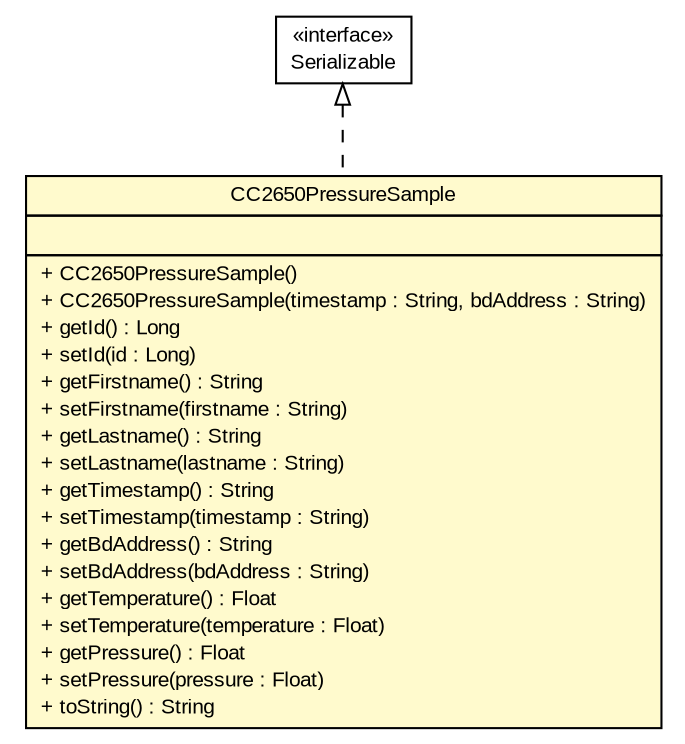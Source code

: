 #!/usr/local/bin/dot
#
# Class diagram 
# Generated by UMLGraph version R5_6 (http://www.umlgraph.org/)
#

digraph G {
	edge [fontname="arial",fontsize=10,labelfontname="arial",labelfontsize=10];
	node [fontname="arial",fontsize=10,shape=plaintext];
	nodesep=0.25;
	ranksep=0.5;
	// de.fhg.fit.biomos.sensorplatform.sample.CC2650PressureSample
	c1906 [label=<<table title="de.fhg.fit.biomos.sensorplatform.sample.CC2650PressureSample" border="0" cellborder="1" cellspacing="0" cellpadding="2" port="p" bgcolor="lemonChiffon" href="./CC2650PressureSample.html">
		<tr><td><table border="0" cellspacing="0" cellpadding="1">
<tr><td align="center" balign="center"> CC2650PressureSample </td></tr>
		</table></td></tr>
		<tr><td><table border="0" cellspacing="0" cellpadding="1">
<tr><td align="left" balign="left">  </td></tr>
		</table></td></tr>
		<tr><td><table border="0" cellspacing="0" cellpadding="1">
<tr><td align="left" balign="left"> + CC2650PressureSample() </td></tr>
<tr><td align="left" balign="left"> + CC2650PressureSample(timestamp : String, bdAddress : String) </td></tr>
<tr><td align="left" balign="left"> + getId() : Long </td></tr>
<tr><td align="left" balign="left"> + setId(id : Long) </td></tr>
<tr><td align="left" balign="left"> + getFirstname() : String </td></tr>
<tr><td align="left" balign="left"> + setFirstname(firstname : String) </td></tr>
<tr><td align="left" balign="left"> + getLastname() : String </td></tr>
<tr><td align="left" balign="left"> + setLastname(lastname : String) </td></tr>
<tr><td align="left" balign="left"> + getTimestamp() : String </td></tr>
<tr><td align="left" balign="left"> + setTimestamp(timestamp : String) </td></tr>
<tr><td align="left" balign="left"> + getBdAddress() : String </td></tr>
<tr><td align="left" balign="left"> + setBdAddress(bdAddress : String) </td></tr>
<tr><td align="left" balign="left"> + getTemperature() : Float </td></tr>
<tr><td align="left" balign="left"> + setTemperature(temperature : Float) </td></tr>
<tr><td align="left" balign="left"> + getPressure() : Float </td></tr>
<tr><td align="left" balign="left"> + setPressure(pressure : Float) </td></tr>
<tr><td align="left" balign="left"> + toString() : String </td></tr>
		</table></td></tr>
		</table>>, URL="./CC2650PressureSample.html", fontname="arial", fontcolor="black", fontsize=10.0];
	//de.fhg.fit.biomos.sensorplatform.sample.CC2650PressureSample implements java.io.Serializable
	c1967:p -> c1906:p [dir=back,arrowtail=empty,style=dashed];
	// java.io.Serializable
	c1967 [label=<<table title="java.io.Serializable" border="0" cellborder="1" cellspacing="0" cellpadding="2" port="p" href="http://java.sun.com/j2se/1.4.2/docs/api/java/io/Serializable.html">
		<tr><td><table border="0" cellspacing="0" cellpadding="1">
<tr><td align="center" balign="center"> &#171;interface&#187; </td></tr>
<tr><td align="center" balign="center"> Serializable </td></tr>
		</table></td></tr>
		</table>>, URL="http://java.sun.com/j2se/1.4.2/docs/api/java/io/Serializable.html", fontname="arial", fontcolor="black", fontsize=10.0];
}

